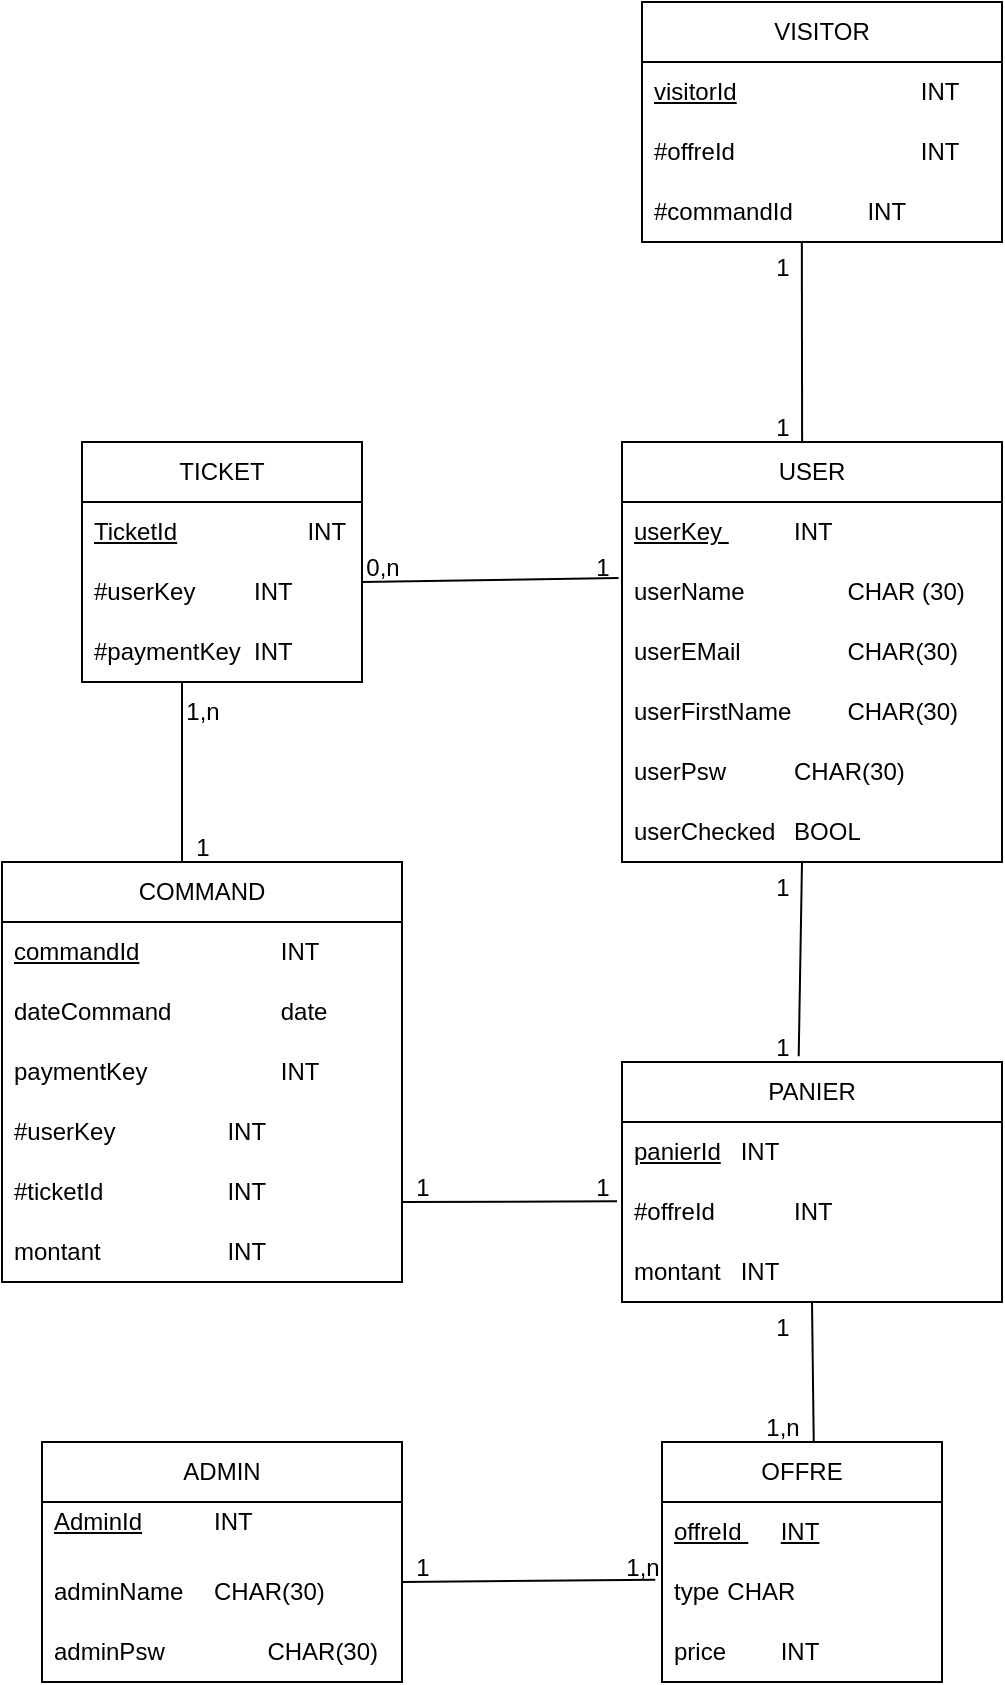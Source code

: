 <mxfile version="24.2.5" type="github">
  <diagram name="Page-1" id="2JwKhzk1J1PClhYfbeoG">
    <mxGraphModel dx="1195" dy="622" grid="1" gridSize="10" guides="1" tooltips="1" connect="1" arrows="1" fold="1" page="1" pageScale="1" pageWidth="827" pageHeight="1169" math="0" shadow="0">
      <root>
        <mxCell id="0" />
        <mxCell id="1" parent="0" />
        <mxCell id="u-pjY7AXsH__m8VhKOcE-1" value="USER" style="swimlane;fontStyle=0;childLayout=stackLayout;horizontal=1;startSize=30;horizontalStack=0;resizeParent=1;resizeParentMax=0;resizeLast=0;collapsible=1;marginBottom=0;whiteSpace=wrap;html=1;" vertex="1" parent="1">
          <mxGeometry x="340" y="330" width="190" height="210" as="geometry" />
        </mxCell>
        <mxCell id="u-pjY7AXsH__m8VhKOcE-2" value="&lt;u&gt;userKey &lt;/u&gt;&lt;span style=&quot;white-space: pre;&quot;&gt;&#x9;&lt;/span&gt;&lt;span style=&quot;white-space: pre;&quot;&gt;&#x9;&lt;/span&gt;INT&lt;u&gt;&lt;br&gt;&lt;/u&gt;" style="text;strokeColor=none;fillColor=none;align=left;verticalAlign=middle;spacingLeft=4;spacingRight=4;overflow=hidden;points=[[0,0.5],[1,0.5]];portConstraint=eastwest;rotatable=0;whiteSpace=wrap;html=1;" vertex="1" parent="u-pjY7AXsH__m8VhKOcE-1">
          <mxGeometry y="30" width="190" height="30" as="geometry" />
        </mxCell>
        <mxCell id="u-pjY7AXsH__m8VhKOcE-4" value="userName &lt;span style=&quot;white-space: pre;&quot;&gt;&#x9;&lt;/span&gt;&lt;span style=&quot;white-space: pre;&quot;&gt;&#x9;&lt;/span&gt;CHAR (30)" style="text;strokeColor=none;fillColor=none;align=left;verticalAlign=middle;spacingLeft=4;spacingRight=4;overflow=hidden;points=[[0,0.5],[1,0.5]];portConstraint=eastwest;rotatable=0;whiteSpace=wrap;html=1;" vertex="1" parent="u-pjY7AXsH__m8VhKOcE-1">
          <mxGeometry y="60" width="190" height="30" as="geometry" />
        </mxCell>
        <mxCell id="u-pjY7AXsH__m8VhKOcE-31" value="userEMail&lt;span style=&quot;white-space: pre;&quot;&gt;&#x9;&lt;/span&gt;&lt;span style=&quot;white-space: pre;&quot;&gt;&#x9;&lt;/span&gt;CHAR(30)" style="text;strokeColor=none;fillColor=none;align=left;verticalAlign=middle;spacingLeft=4;spacingRight=4;overflow=hidden;points=[[0,0.5],[1,0.5]];portConstraint=eastwest;rotatable=0;whiteSpace=wrap;html=1;" vertex="1" parent="u-pjY7AXsH__m8VhKOcE-1">
          <mxGeometry y="90" width="190" height="30" as="geometry" />
        </mxCell>
        <mxCell id="u-pjY7AXsH__m8VhKOcE-30" value="userFirstName &lt;span style=&quot;white-space: pre;&quot;&gt;&#x9;&lt;/span&gt;CHAR(30)" style="text;strokeColor=none;fillColor=none;align=left;verticalAlign=middle;spacingLeft=4;spacingRight=4;overflow=hidden;points=[[0,0.5],[1,0.5]];portConstraint=eastwest;rotatable=0;whiteSpace=wrap;html=1;" vertex="1" parent="u-pjY7AXsH__m8VhKOcE-1">
          <mxGeometry y="120" width="190" height="30" as="geometry" />
        </mxCell>
        <mxCell id="u-pjY7AXsH__m8VhKOcE-32" value="userPsw&lt;span style=&quot;white-space: pre;&quot;&gt;&#x9;&lt;/span&gt;&lt;span style=&quot;white-space: pre;&quot;&gt;&#x9;&lt;/span&gt;CHAR(30)" style="text;strokeColor=none;fillColor=none;align=left;verticalAlign=middle;spacingLeft=4;spacingRight=4;overflow=hidden;points=[[0,0.5],[1,0.5]];portConstraint=eastwest;rotatable=0;whiteSpace=wrap;html=1;" vertex="1" parent="u-pjY7AXsH__m8VhKOcE-1">
          <mxGeometry y="150" width="190" height="30" as="geometry" />
        </mxCell>
        <mxCell id="u-pjY7AXsH__m8VhKOcE-3" value="userChecked &lt;span style=&quot;white-space: pre;&quot;&gt;&#x9;&lt;/span&gt;BOOL" style="text;strokeColor=none;fillColor=none;align=left;verticalAlign=middle;spacingLeft=4;spacingRight=4;overflow=hidden;points=[[0,0.5],[1,0.5]];portConstraint=eastwest;rotatable=0;whiteSpace=wrap;html=1;" vertex="1" parent="u-pjY7AXsH__m8VhKOcE-1">
          <mxGeometry y="180" width="190" height="30" as="geometry" />
        </mxCell>
        <mxCell id="u-pjY7AXsH__m8VhKOcE-9" value="OFFRE " style="swimlane;fontStyle=0;childLayout=stackLayout;horizontal=1;startSize=30;horizontalStack=0;resizeParent=1;resizeParentMax=0;resizeLast=0;collapsible=1;marginBottom=0;whiteSpace=wrap;html=1;" vertex="1" parent="1">
          <mxGeometry x="360" y="830" width="140" height="120" as="geometry" />
        </mxCell>
        <mxCell id="u-pjY7AXsH__m8VhKOcE-10" value="&lt;u&gt;offreId&amp;nbsp;&lt;span style=&quot;white-space: pre;&quot;&gt;&#x9;&lt;/span&gt;INT &lt;/u&gt;" style="text;strokeColor=none;fillColor=none;align=left;verticalAlign=middle;spacingLeft=4;spacingRight=4;overflow=hidden;points=[[0,0.5],[1,0.5]];portConstraint=eastwest;rotatable=0;whiteSpace=wrap;html=1;" vertex="1" parent="u-pjY7AXsH__m8VhKOcE-9">
          <mxGeometry y="30" width="140" height="30" as="geometry" />
        </mxCell>
        <mxCell id="u-pjY7AXsH__m8VhKOcE-11" value="type&lt;span style=&quot;white-space: pre;&quot;&gt;&#x9;&lt;/span&gt;CHAR " style="text;strokeColor=none;fillColor=none;align=left;verticalAlign=middle;spacingLeft=4;spacingRight=4;overflow=hidden;points=[[0,0.5],[1,0.5]];portConstraint=eastwest;rotatable=0;whiteSpace=wrap;html=1;" vertex="1" parent="u-pjY7AXsH__m8VhKOcE-9">
          <mxGeometry y="60" width="140" height="30" as="geometry" />
        </mxCell>
        <mxCell id="u-pjY7AXsH__m8VhKOcE-12" value="price&lt;span style=&quot;white-space: pre;&quot;&gt;&#x9;&lt;/span&gt;INT" style="text;strokeColor=none;fillColor=none;align=left;verticalAlign=middle;spacingLeft=4;spacingRight=4;overflow=hidden;points=[[0,0.5],[1,0.5]];portConstraint=eastwest;rotatable=0;whiteSpace=wrap;html=1;" vertex="1" parent="u-pjY7AXsH__m8VhKOcE-9">
          <mxGeometry y="90" width="140" height="30" as="geometry" />
        </mxCell>
        <mxCell id="u-pjY7AXsH__m8VhKOcE-13" value="ADMIN" style="swimlane;fontStyle=0;childLayout=stackLayout;horizontal=1;startSize=30;horizontalStack=0;resizeParent=1;resizeParentMax=0;resizeLast=0;collapsible=1;marginBottom=0;whiteSpace=wrap;html=1;" vertex="1" parent="1">
          <mxGeometry x="50" y="830" width="180" height="120" as="geometry" />
        </mxCell>
        <mxCell id="u-pjY7AXsH__m8VhKOcE-14" value="&lt;u&gt;AdminId&lt;/u&gt;&lt;span style=&quot;white-space: pre;&quot;&gt;&#x9;&lt;/span&gt;&lt;span style=&quot;white-space: pre;&quot;&gt;&#x9;&lt;/span&gt;INT &lt;span style=&quot;white-space: pre;&quot;&gt;&#x9;&lt;/span&gt;&lt;span style=&quot;white-space: pre;&quot;&gt;&#x9;&lt;/span&gt;&lt;span style=&quot;white-space: pre;&quot;&gt;&#x9;&lt;/span&gt;&lt;span style=&quot;white-space: pre;&quot;&gt;&#x9;&lt;/span&gt;&lt;span style=&quot;white-space: pre;&quot;&gt;&#x9;&lt;/span&gt;" style="text;strokeColor=none;fillColor=none;align=left;verticalAlign=middle;spacingLeft=4;spacingRight=4;overflow=hidden;points=[[0,0.5],[1,0.5]];portConstraint=eastwest;rotatable=0;whiteSpace=wrap;html=1;" vertex="1" parent="u-pjY7AXsH__m8VhKOcE-13">
          <mxGeometry y="30" width="180" height="30" as="geometry" />
        </mxCell>
        <mxCell id="u-pjY7AXsH__m8VhKOcE-15" value="adminName&lt;span style=&quot;white-space: pre;&quot;&gt;&#x9;&lt;/span&gt;CHAR(30)" style="text;strokeColor=none;fillColor=none;align=left;verticalAlign=middle;spacingLeft=4;spacingRight=4;overflow=hidden;points=[[0,0.5],[1,0.5]];portConstraint=eastwest;rotatable=0;whiteSpace=wrap;html=1;" vertex="1" parent="u-pjY7AXsH__m8VhKOcE-13">
          <mxGeometry y="60" width="180" height="30" as="geometry" />
        </mxCell>
        <mxCell id="u-pjY7AXsH__m8VhKOcE-16" value="adminPsw&lt;span style=&quot;white-space: pre;&quot;&gt;&#x9;&lt;/span&gt;&lt;span style=&quot;white-space: pre;&quot;&gt;&#x9;&lt;/span&gt;CHAR(30)" style="text;strokeColor=none;fillColor=none;align=left;verticalAlign=middle;spacingLeft=4;spacingRight=4;overflow=hidden;points=[[0,0.5],[1,0.5]];portConstraint=eastwest;rotatable=0;whiteSpace=wrap;html=1;" vertex="1" parent="u-pjY7AXsH__m8VhKOcE-13">
          <mxGeometry y="90" width="180" height="30" as="geometry" />
        </mxCell>
        <mxCell id="u-pjY7AXsH__m8VhKOcE-17" value="VISITOR" style="swimlane;fontStyle=0;childLayout=stackLayout;horizontal=1;startSize=30;horizontalStack=0;resizeParent=1;resizeParentMax=0;resizeLast=0;collapsible=1;marginBottom=0;whiteSpace=wrap;html=1;" vertex="1" parent="1">
          <mxGeometry x="350" y="110" width="180" height="120" as="geometry" />
        </mxCell>
        <mxCell id="u-pjY7AXsH__m8VhKOcE-18" value="&lt;u&gt;visitorId&lt;span style=&quot;white-space: pre;&quot;&gt;&#x9;&lt;/span&gt;&lt;/u&gt;&lt;span style=&quot;white-space: pre;&quot;&gt;&lt;/span&gt;&lt;span style=&quot;white-space: pre;&quot;&gt;&#x9;&lt;/span&gt;&lt;span style=&quot;white-space: pre;&quot;&gt;&#x9;&lt;span style=&quot;white-space: pre;&quot;&gt;&#x9;&lt;/span&gt;&lt;/span&gt;INT" style="text;strokeColor=none;fillColor=none;align=left;verticalAlign=middle;spacingLeft=4;spacingRight=4;overflow=hidden;points=[[0,0.5],[1,0.5]];portConstraint=eastwest;rotatable=0;whiteSpace=wrap;html=1;" vertex="1" parent="u-pjY7AXsH__m8VhKOcE-17">
          <mxGeometry y="30" width="180" height="30" as="geometry" />
        </mxCell>
        <mxCell id="u-pjY7AXsH__m8VhKOcE-19" value="#offreId&lt;span style=&quot;white-space: pre;&quot;&gt;&#x9;&lt;/span&gt;&lt;span style=&quot;white-space: pre;&quot;&gt;&#x9;&lt;/span&gt;&lt;span style=&quot;white-space: pre;&quot;&gt;&#x9;&lt;span style=&quot;white-space: pre;&quot;&gt;&#x9;&lt;/span&gt;&lt;/span&gt;INT" style="text;strokeColor=none;fillColor=none;align=left;verticalAlign=middle;spacingLeft=4;spacingRight=4;overflow=hidden;points=[[0,0.5],[1,0.5]];portConstraint=eastwest;rotatable=0;whiteSpace=wrap;html=1;" vertex="1" parent="u-pjY7AXsH__m8VhKOcE-17">
          <mxGeometry y="60" width="180" height="30" as="geometry" />
        </mxCell>
        <mxCell id="u-pjY7AXsH__m8VhKOcE-20" value="#commandId&lt;span style=&quot;white-space: pre;&quot;&gt;&#x9;&lt;/span&gt;&lt;span style=&quot;white-space: pre;&quot;&gt;&#x9;&lt;/span&gt;INT" style="text;strokeColor=none;fillColor=none;align=left;verticalAlign=middle;spacingLeft=4;spacingRight=4;overflow=hidden;points=[[0,0.5],[1,0.5]];portConstraint=eastwest;rotatable=0;whiteSpace=wrap;html=1;" vertex="1" parent="u-pjY7AXsH__m8VhKOcE-17">
          <mxGeometry y="90" width="180" height="30" as="geometry" />
        </mxCell>
        <mxCell id="u-pjY7AXsH__m8VhKOcE-21" value="COMMAND" style="swimlane;fontStyle=0;childLayout=stackLayout;horizontal=1;startSize=30;horizontalStack=0;resizeParent=1;resizeParentMax=0;resizeLast=0;collapsible=1;marginBottom=0;whiteSpace=wrap;html=1;" vertex="1" parent="1">
          <mxGeometry x="30" y="540" width="200" height="210" as="geometry" />
        </mxCell>
        <mxCell id="u-pjY7AXsH__m8VhKOcE-22" value="&lt;u&gt;commandId&lt;/u&gt;&lt;span style=&quot;white-space: pre;&quot;&gt;&#x9;&lt;/span&gt;&lt;span style=&quot;white-space: pre;&quot;&gt;&#x9;&lt;/span&gt;&lt;span style=&quot;white-space: pre;&quot;&gt;&#x9;&lt;/span&gt;INT" style="text;strokeColor=none;fillColor=none;align=left;verticalAlign=middle;spacingLeft=4;spacingRight=4;overflow=hidden;points=[[0,0.5],[1,0.5]];portConstraint=eastwest;rotatable=0;whiteSpace=wrap;html=1;" vertex="1" parent="u-pjY7AXsH__m8VhKOcE-21">
          <mxGeometry y="30" width="200" height="30" as="geometry" />
        </mxCell>
        <mxCell id="u-pjY7AXsH__m8VhKOcE-23" value="dateCommand&lt;span style=&quot;white-space: pre;&quot;&gt;&#x9;&lt;/span&gt;&lt;span style=&quot;white-space: pre;&quot;&gt;&#x9;&lt;/span&gt;&lt;span style=&quot;white-space: pre;&quot;&gt;date&lt;/span&gt;" style="text;strokeColor=none;fillColor=none;align=left;verticalAlign=middle;spacingLeft=4;spacingRight=4;overflow=hidden;points=[[0,0.5],[1,0.5]];portConstraint=eastwest;rotatable=0;whiteSpace=wrap;html=1;" vertex="1" parent="u-pjY7AXsH__m8VhKOcE-21">
          <mxGeometry y="60" width="200" height="30" as="geometry" />
        </mxCell>
        <mxCell id="u-pjY7AXsH__m8VhKOcE-24" value="paymentKey&lt;span style=&quot;white-space: pre;&quot;&gt;&#x9;&lt;/span&gt;&lt;span style=&quot;white-space: pre;&quot;&gt;&#x9;&lt;/span&gt;&lt;span style=&quot;white-space: pre;&quot;&gt;&#x9;&lt;/span&gt;INT" style="text;strokeColor=none;fillColor=none;align=left;verticalAlign=middle;spacingLeft=4;spacingRight=4;overflow=hidden;points=[[0,0.5],[1,0.5]];portConstraint=eastwest;rotatable=0;whiteSpace=wrap;html=1;" vertex="1" parent="u-pjY7AXsH__m8VhKOcE-21">
          <mxGeometry y="90" width="200" height="30" as="geometry" />
        </mxCell>
        <mxCell id="u-pjY7AXsH__m8VhKOcE-37" value="#userKey&lt;span style=&quot;white-space: pre;&quot;&gt;&#x9;&lt;/span&gt;&lt;span style=&quot;white-space: pre;&quot;&gt;&#x9;&lt;/span&gt;&lt;span style=&quot;white-space: pre;&quot;&gt;&#x9;&lt;/span&gt;INT" style="text;strokeColor=none;fillColor=none;align=left;verticalAlign=middle;spacingLeft=4;spacingRight=4;overflow=hidden;points=[[0,0.5],[1,0.5]];portConstraint=eastwest;rotatable=0;whiteSpace=wrap;html=1;" vertex="1" parent="u-pjY7AXsH__m8VhKOcE-21">
          <mxGeometry y="120" width="200" height="30" as="geometry" />
        </mxCell>
        <mxCell id="u-pjY7AXsH__m8VhKOcE-38" value="#ticketId&lt;span style=&quot;white-space: pre;&quot;&gt;&#x9;&lt;/span&gt;&lt;span style=&quot;white-space: pre;&quot;&gt;&#x9;&lt;/span&gt;&lt;span style=&quot;white-space: pre;&quot;&gt;&#x9;&lt;/span&gt;INT" style="text;strokeColor=none;fillColor=none;align=left;verticalAlign=middle;spacingLeft=4;spacingRight=4;overflow=hidden;points=[[0,0.5],[1,0.5]];portConstraint=eastwest;rotatable=0;whiteSpace=wrap;html=1;" vertex="1" parent="u-pjY7AXsH__m8VhKOcE-21">
          <mxGeometry y="150" width="200" height="30" as="geometry" />
        </mxCell>
        <mxCell id="u-pjY7AXsH__m8VhKOcE-39" value="montant&lt;span style=&quot;white-space: pre;&quot;&gt;&#x9;&lt;/span&gt;&lt;span style=&quot;white-space: pre;&quot;&gt;&#x9;&lt;/span&gt;&lt;span style=&quot;white-space: pre;&quot;&gt;&#x9;&lt;/span&gt;INT" style="text;strokeColor=none;fillColor=none;align=left;verticalAlign=middle;spacingLeft=4;spacingRight=4;overflow=hidden;points=[[0,0.5],[1,0.5]];portConstraint=eastwest;rotatable=0;whiteSpace=wrap;html=1;" vertex="1" parent="u-pjY7AXsH__m8VhKOcE-21">
          <mxGeometry y="180" width="200" height="30" as="geometry" />
        </mxCell>
        <mxCell id="u-pjY7AXsH__m8VhKOcE-25" value="TICKET" style="swimlane;fontStyle=0;childLayout=stackLayout;horizontal=1;startSize=30;horizontalStack=0;resizeParent=1;resizeParentMax=0;resizeLast=0;collapsible=1;marginBottom=0;whiteSpace=wrap;html=1;" vertex="1" parent="1">
          <mxGeometry x="70" y="330" width="140" height="120" as="geometry" />
        </mxCell>
        <mxCell id="u-pjY7AXsH__m8VhKOcE-26" value="&lt;u&gt;TicketId&lt;/u&gt;&lt;span style=&quot;white-space: pre;&quot;&gt;&#x9;&lt;/span&gt;&lt;span style=&quot;white-space: pre;&quot;&gt;&#x9;&lt;span style=&quot;white-space: pre;&quot;&gt;&#x9;&lt;/span&gt;&lt;/span&gt;INT" style="text;strokeColor=none;fillColor=none;align=left;verticalAlign=middle;spacingLeft=4;spacingRight=4;overflow=hidden;points=[[0,0.5],[1,0.5]];portConstraint=eastwest;rotatable=0;whiteSpace=wrap;html=1;" vertex="1" parent="u-pjY7AXsH__m8VhKOcE-25">
          <mxGeometry y="30" width="140" height="30" as="geometry" />
        </mxCell>
        <mxCell id="u-pjY7AXsH__m8VhKOcE-27" value="#userKey&lt;span style=&quot;white-space: pre;&quot;&gt;&#x9;&lt;span style=&quot;white-space: pre;&quot;&gt;&#x9;&lt;/span&gt;&lt;/span&gt;INT" style="text;strokeColor=none;fillColor=none;align=left;verticalAlign=middle;spacingLeft=4;spacingRight=4;overflow=hidden;points=[[0,0.5],[1,0.5]];portConstraint=eastwest;rotatable=0;whiteSpace=wrap;html=1;" vertex="1" parent="u-pjY7AXsH__m8VhKOcE-25">
          <mxGeometry y="60" width="140" height="30" as="geometry" />
        </mxCell>
        <mxCell id="u-pjY7AXsH__m8VhKOcE-28" value="#paymentKey&lt;span style=&quot;white-space: pre;&quot;&gt;&#x9;&lt;/span&gt;INT" style="text;strokeColor=none;fillColor=none;align=left;verticalAlign=middle;spacingLeft=4;spacingRight=4;overflow=hidden;points=[[0,0.5],[1,0.5]];portConstraint=eastwest;rotatable=0;whiteSpace=wrap;html=1;" vertex="1" parent="u-pjY7AXsH__m8VhKOcE-25">
          <mxGeometry y="90" width="140" height="30" as="geometry" />
        </mxCell>
        <mxCell id="u-pjY7AXsH__m8VhKOcE-33" value="PANIER" style="swimlane;fontStyle=0;childLayout=stackLayout;horizontal=1;startSize=30;horizontalStack=0;resizeParent=1;resizeParentMax=0;resizeLast=0;collapsible=1;marginBottom=0;whiteSpace=wrap;html=1;" vertex="1" parent="1">
          <mxGeometry x="340" y="640" width="190" height="120" as="geometry" />
        </mxCell>
        <mxCell id="u-pjY7AXsH__m8VhKOcE-34" value="&lt;u&gt;panierId&lt;/u&gt;&amp;nbsp;&lt;span style=&quot;white-space: pre;&quot;&gt;&#x9;&lt;/span&gt;INT&lt;span style=&quot;white-space: pre;&quot;&gt;&#x9;&lt;/span&gt;" style="text;strokeColor=none;fillColor=none;align=left;verticalAlign=middle;spacingLeft=4;spacingRight=4;overflow=hidden;points=[[0,0.5],[1,0.5]];portConstraint=eastwest;rotatable=0;whiteSpace=wrap;html=1;" vertex="1" parent="u-pjY7AXsH__m8VhKOcE-33">
          <mxGeometry y="30" width="190" height="30" as="geometry" />
        </mxCell>
        <mxCell id="u-pjY7AXsH__m8VhKOcE-35" value="#offreId&lt;span style=&quot;white-space: pre;&quot;&gt;&#x9;&lt;/span&gt;&lt;span style=&quot;white-space: pre;&quot;&gt;&#x9;&lt;/span&gt;INT" style="text;strokeColor=none;fillColor=none;align=left;verticalAlign=middle;spacingLeft=4;spacingRight=4;overflow=hidden;points=[[0,0.5],[1,0.5]];portConstraint=eastwest;rotatable=0;whiteSpace=wrap;html=1;" vertex="1" parent="u-pjY7AXsH__m8VhKOcE-33">
          <mxGeometry y="60" width="190" height="30" as="geometry" />
        </mxCell>
        <mxCell id="u-pjY7AXsH__m8VhKOcE-36" value="montant&lt;span style=&quot;white-space: pre;&quot;&gt;&#x9;&lt;/span&gt;INT" style="text;strokeColor=none;fillColor=none;align=left;verticalAlign=middle;spacingLeft=4;spacingRight=4;overflow=hidden;points=[[0,0.5],[1,0.5]];portConstraint=eastwest;rotatable=0;whiteSpace=wrap;html=1;" vertex="1" parent="u-pjY7AXsH__m8VhKOcE-33">
          <mxGeometry y="90" width="190" height="30" as="geometry" />
        </mxCell>
        <mxCell id="u-pjY7AXsH__m8VhKOcE-42" value="" style="endArrow=none;html=1;rounded=0;entryX=0.444;entryY=1;entryDx=0;entryDy=0;entryPerimeter=0;exitX=0.474;exitY=-0.002;exitDx=0;exitDy=0;exitPerimeter=0;" edge="1" parent="1" source="u-pjY7AXsH__m8VhKOcE-1" target="u-pjY7AXsH__m8VhKOcE-20">
          <mxGeometry width="50" height="50" relative="1" as="geometry">
            <mxPoint x="430" y="320" as="sourcePoint" />
            <mxPoint x="439" y="250" as="targetPoint" />
          </mxGeometry>
        </mxCell>
        <mxCell id="u-pjY7AXsH__m8VhKOcE-43" value="1" style="text;html=1;align=center;verticalAlign=middle;resizable=0;points=[];autosize=1;strokeColor=none;fillColor=none;" vertex="1" parent="1">
          <mxGeometry x="405" y="228" width="30" height="30" as="geometry" />
        </mxCell>
        <mxCell id="u-pjY7AXsH__m8VhKOcE-44" value="1" style="text;html=1;align=center;verticalAlign=middle;resizable=0;points=[];autosize=1;strokeColor=none;fillColor=none;" vertex="1" parent="1">
          <mxGeometry x="405" y="308" width="30" height="30" as="geometry" />
        </mxCell>
        <mxCell id="u-pjY7AXsH__m8VhKOcE-45" value="" style="endArrow=none;html=1;rounded=0;exitX=0.465;exitY=-0.024;exitDx=0;exitDy=0;exitPerimeter=0;" edge="1" parent="1" source="u-pjY7AXsH__m8VhKOcE-33">
          <mxGeometry width="50" height="50" relative="1" as="geometry">
            <mxPoint x="380" y="590" as="sourcePoint" />
            <mxPoint x="430" y="540" as="targetPoint" />
          </mxGeometry>
        </mxCell>
        <mxCell id="u-pjY7AXsH__m8VhKOcE-46" value="1" style="text;html=1;align=center;verticalAlign=middle;resizable=0;points=[];autosize=1;strokeColor=none;fillColor=none;" vertex="1" parent="1">
          <mxGeometry x="405" y="538" width="30" height="30" as="geometry" />
        </mxCell>
        <mxCell id="u-pjY7AXsH__m8VhKOcE-47" value="1" style="text;html=1;align=center;verticalAlign=middle;resizable=0;points=[];autosize=1;strokeColor=none;fillColor=none;" vertex="1" parent="1">
          <mxGeometry x="405" y="618" width="30" height="30" as="geometry" />
        </mxCell>
        <mxCell id="u-pjY7AXsH__m8VhKOcE-48" value="" style="endArrow=none;html=1;rounded=0;exitX=0.542;exitY=0.004;exitDx=0;exitDy=0;exitPerimeter=0;" edge="1" parent="1" source="u-pjY7AXsH__m8VhKOcE-9">
          <mxGeometry width="50" height="50" relative="1" as="geometry">
            <mxPoint x="385" y="810" as="sourcePoint" />
            <mxPoint x="435" y="760" as="targetPoint" />
          </mxGeometry>
        </mxCell>
        <mxCell id="u-pjY7AXsH__m8VhKOcE-49" value="1" style="text;html=1;align=center;verticalAlign=middle;resizable=0;points=[];autosize=1;strokeColor=none;fillColor=none;" vertex="1" parent="1">
          <mxGeometry x="405" y="758" width="30" height="30" as="geometry" />
        </mxCell>
        <mxCell id="u-pjY7AXsH__m8VhKOcE-50" value="1,n" style="text;html=1;align=center;verticalAlign=middle;resizable=0;points=[];autosize=1;strokeColor=none;fillColor=none;" vertex="1" parent="1">
          <mxGeometry x="400" y="808" width="40" height="30" as="geometry" />
        </mxCell>
        <mxCell id="u-pjY7AXsH__m8VhKOcE-51" value="" style="endArrow=none;html=1;rounded=0;entryX=-0.024;entryY=0.294;entryDx=0;entryDy=0;entryPerimeter=0;" edge="1" parent="1" target="u-pjY7AXsH__m8VhKOcE-11">
          <mxGeometry width="50" height="50" relative="1" as="geometry">
            <mxPoint x="230" y="900" as="sourcePoint" />
            <mxPoint x="280" y="850" as="targetPoint" />
          </mxGeometry>
        </mxCell>
        <mxCell id="u-pjY7AXsH__m8VhKOcE-52" value="1" style="text;html=1;align=center;verticalAlign=middle;resizable=0;points=[];autosize=1;strokeColor=none;fillColor=none;" vertex="1" parent="1">
          <mxGeometry x="225" y="878" width="30" height="30" as="geometry" />
        </mxCell>
        <mxCell id="u-pjY7AXsH__m8VhKOcE-53" value="1,n" style="text;html=1;align=center;verticalAlign=middle;resizable=0;points=[];autosize=1;strokeColor=none;fillColor=none;" vertex="1" parent="1">
          <mxGeometry x="330" y="878" width="40" height="30" as="geometry" />
        </mxCell>
        <mxCell id="u-pjY7AXsH__m8VhKOcE-54" value="" style="endArrow=none;html=1;rounded=0;" edge="1" parent="1">
          <mxGeometry width="50" height="50" relative="1" as="geometry">
            <mxPoint x="120" y="540" as="sourcePoint" />
            <mxPoint x="120" y="450" as="targetPoint" />
          </mxGeometry>
        </mxCell>
        <mxCell id="u-pjY7AXsH__m8VhKOcE-55" value="1" style="text;html=1;align=center;verticalAlign=middle;resizable=0;points=[];autosize=1;strokeColor=none;fillColor=none;" vertex="1" parent="1">
          <mxGeometry x="115" y="518" width="30" height="30" as="geometry" />
        </mxCell>
        <mxCell id="u-pjY7AXsH__m8VhKOcE-56" value="1,n" style="text;html=1;align=center;verticalAlign=middle;resizable=0;points=[];autosize=1;strokeColor=none;fillColor=none;" vertex="1" parent="1">
          <mxGeometry x="110" y="450" width="40" height="30" as="geometry" />
        </mxCell>
        <mxCell id="u-pjY7AXsH__m8VhKOcE-57" value="" style="endArrow=none;html=1;rounded=0;entryX=-0.009;entryY=0.267;entryDx=0;entryDy=0;entryPerimeter=0;" edge="1" parent="1" target="u-pjY7AXsH__m8VhKOcE-4">
          <mxGeometry width="50" height="50" relative="1" as="geometry">
            <mxPoint x="210" y="400" as="sourcePoint" />
            <mxPoint x="260" y="350" as="targetPoint" />
          </mxGeometry>
        </mxCell>
        <mxCell id="u-pjY7AXsH__m8VhKOcE-58" value="0,n" style="text;html=1;align=center;verticalAlign=middle;resizable=0;points=[];autosize=1;strokeColor=none;fillColor=none;" vertex="1" parent="1">
          <mxGeometry x="200" y="378" width="40" height="30" as="geometry" />
        </mxCell>
        <mxCell id="u-pjY7AXsH__m8VhKOcE-59" value="1" style="text;html=1;align=center;verticalAlign=middle;resizable=0;points=[];autosize=1;strokeColor=none;fillColor=none;" vertex="1" parent="1">
          <mxGeometry x="315" y="378" width="30" height="30" as="geometry" />
        </mxCell>
        <mxCell id="u-pjY7AXsH__m8VhKOcE-60" value="" style="endArrow=none;html=1;rounded=0;entryX=-0.013;entryY=0.322;entryDx=0;entryDy=0;entryPerimeter=0;" edge="1" parent="1" target="u-pjY7AXsH__m8VhKOcE-35">
          <mxGeometry width="50" height="50" relative="1" as="geometry">
            <mxPoint x="230" y="710" as="sourcePoint" />
            <mxPoint x="280" y="660" as="targetPoint" />
          </mxGeometry>
        </mxCell>
        <mxCell id="u-pjY7AXsH__m8VhKOcE-61" value="1" style="text;html=1;align=center;verticalAlign=middle;resizable=0;points=[];autosize=1;strokeColor=none;fillColor=none;" vertex="1" parent="1">
          <mxGeometry x="225" y="688" width="30" height="30" as="geometry" />
        </mxCell>
        <mxCell id="u-pjY7AXsH__m8VhKOcE-62" value="1" style="text;html=1;align=center;verticalAlign=middle;resizable=0;points=[];autosize=1;strokeColor=none;fillColor=none;" vertex="1" parent="1">
          <mxGeometry x="315" y="688" width="30" height="30" as="geometry" />
        </mxCell>
      </root>
    </mxGraphModel>
  </diagram>
</mxfile>
